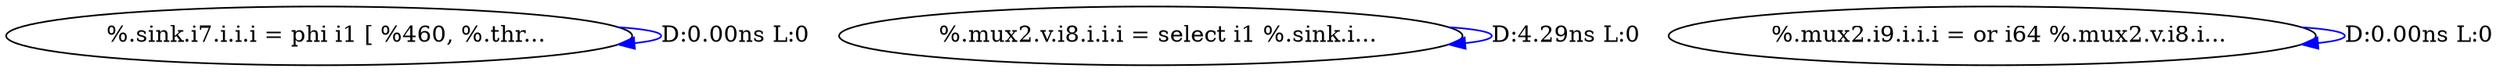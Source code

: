 digraph {
Node0x3d1b320[label="  %.sink.i7.i.i.i = phi i1 [ %460, %.thr..."];
Node0x3d1b320 -> Node0x3d1b320[label="D:0.00ns L:0",color=blue];
Node0x3d1b400[label="  %.mux2.v.i8.i.i.i = select i1 %.sink.i..."];
Node0x3d1b400 -> Node0x3d1b400[label="D:4.29ns L:0",color=blue];
Node0x3d1b4e0[label="  %.mux2.i9.i.i.i = or i64 %.mux2.v.i8.i..."];
Node0x3d1b4e0 -> Node0x3d1b4e0[label="D:0.00ns L:0",color=blue];
}
